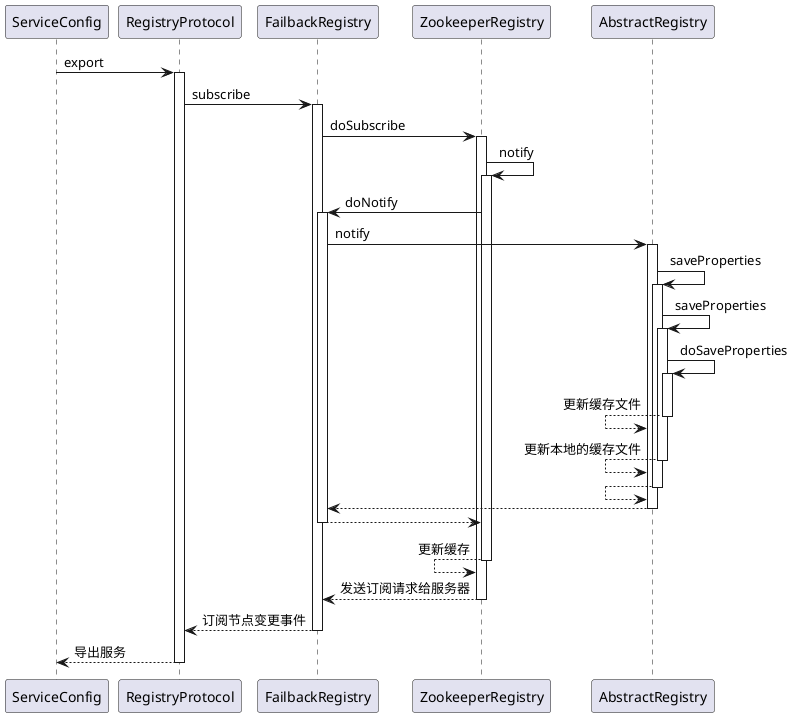 @startuml

ServiceConfig->RegistryProtocol:export
activate RegistryProtocol

    RegistryProtocol->FailbackRegistry:subscribe
    activate FailbackRegistry

        FailbackRegistry->ZookeeperRegistry:doSubscribe
        activate ZookeeperRegistry

            ZookeeperRegistry->ZookeeperRegistry:notify
            activate ZookeeperRegistry
                ZookeeperRegistry->FailbackRegistry:doNotify
                activate FailbackRegistry

                    FailbackRegistry->AbstractRegistry:notify
                    activate AbstractRegistry
                        AbstractRegistry->AbstractRegistry:saveProperties
                        activate AbstractRegistry

                            AbstractRegistry->AbstractRegistry:saveProperties
                            activate AbstractRegistry
                                AbstractRegistry->AbstractRegistry:doSaveProperties
                                activate AbstractRegistry
                                AbstractRegistry<--AbstractRegistry:更新缓存文件
                                deactivate AbstractRegistry
                            AbstractRegistry<--AbstractRegistry:更新本地的缓存文件
                            deactivate AbstractRegistry

                        AbstractRegistry<--AbstractRegistry:
                        deactivate AbstractRegistry
                    FailbackRegistry<--AbstractRegistry:
                    deactivate AbstractRegistry

                ZookeeperRegistry<--FailbackRegistry:
                deactivate FailbackRegistry
            ZookeeperRegistry<--ZookeeperRegistry:更新缓存
            deactivate ZookeeperRegistry

        FailbackRegistry<--ZookeeperRegistry:发送订阅请求给服务器
        deactivate ZookeeperRegistry

    RegistryProtocol<--FailbackRegistry:订阅节点变更事件
    deactivate FailbackRegistry

ServiceConfig<--RegistryProtocol:导出服务
deactivate RegistryProtocol

@enduml